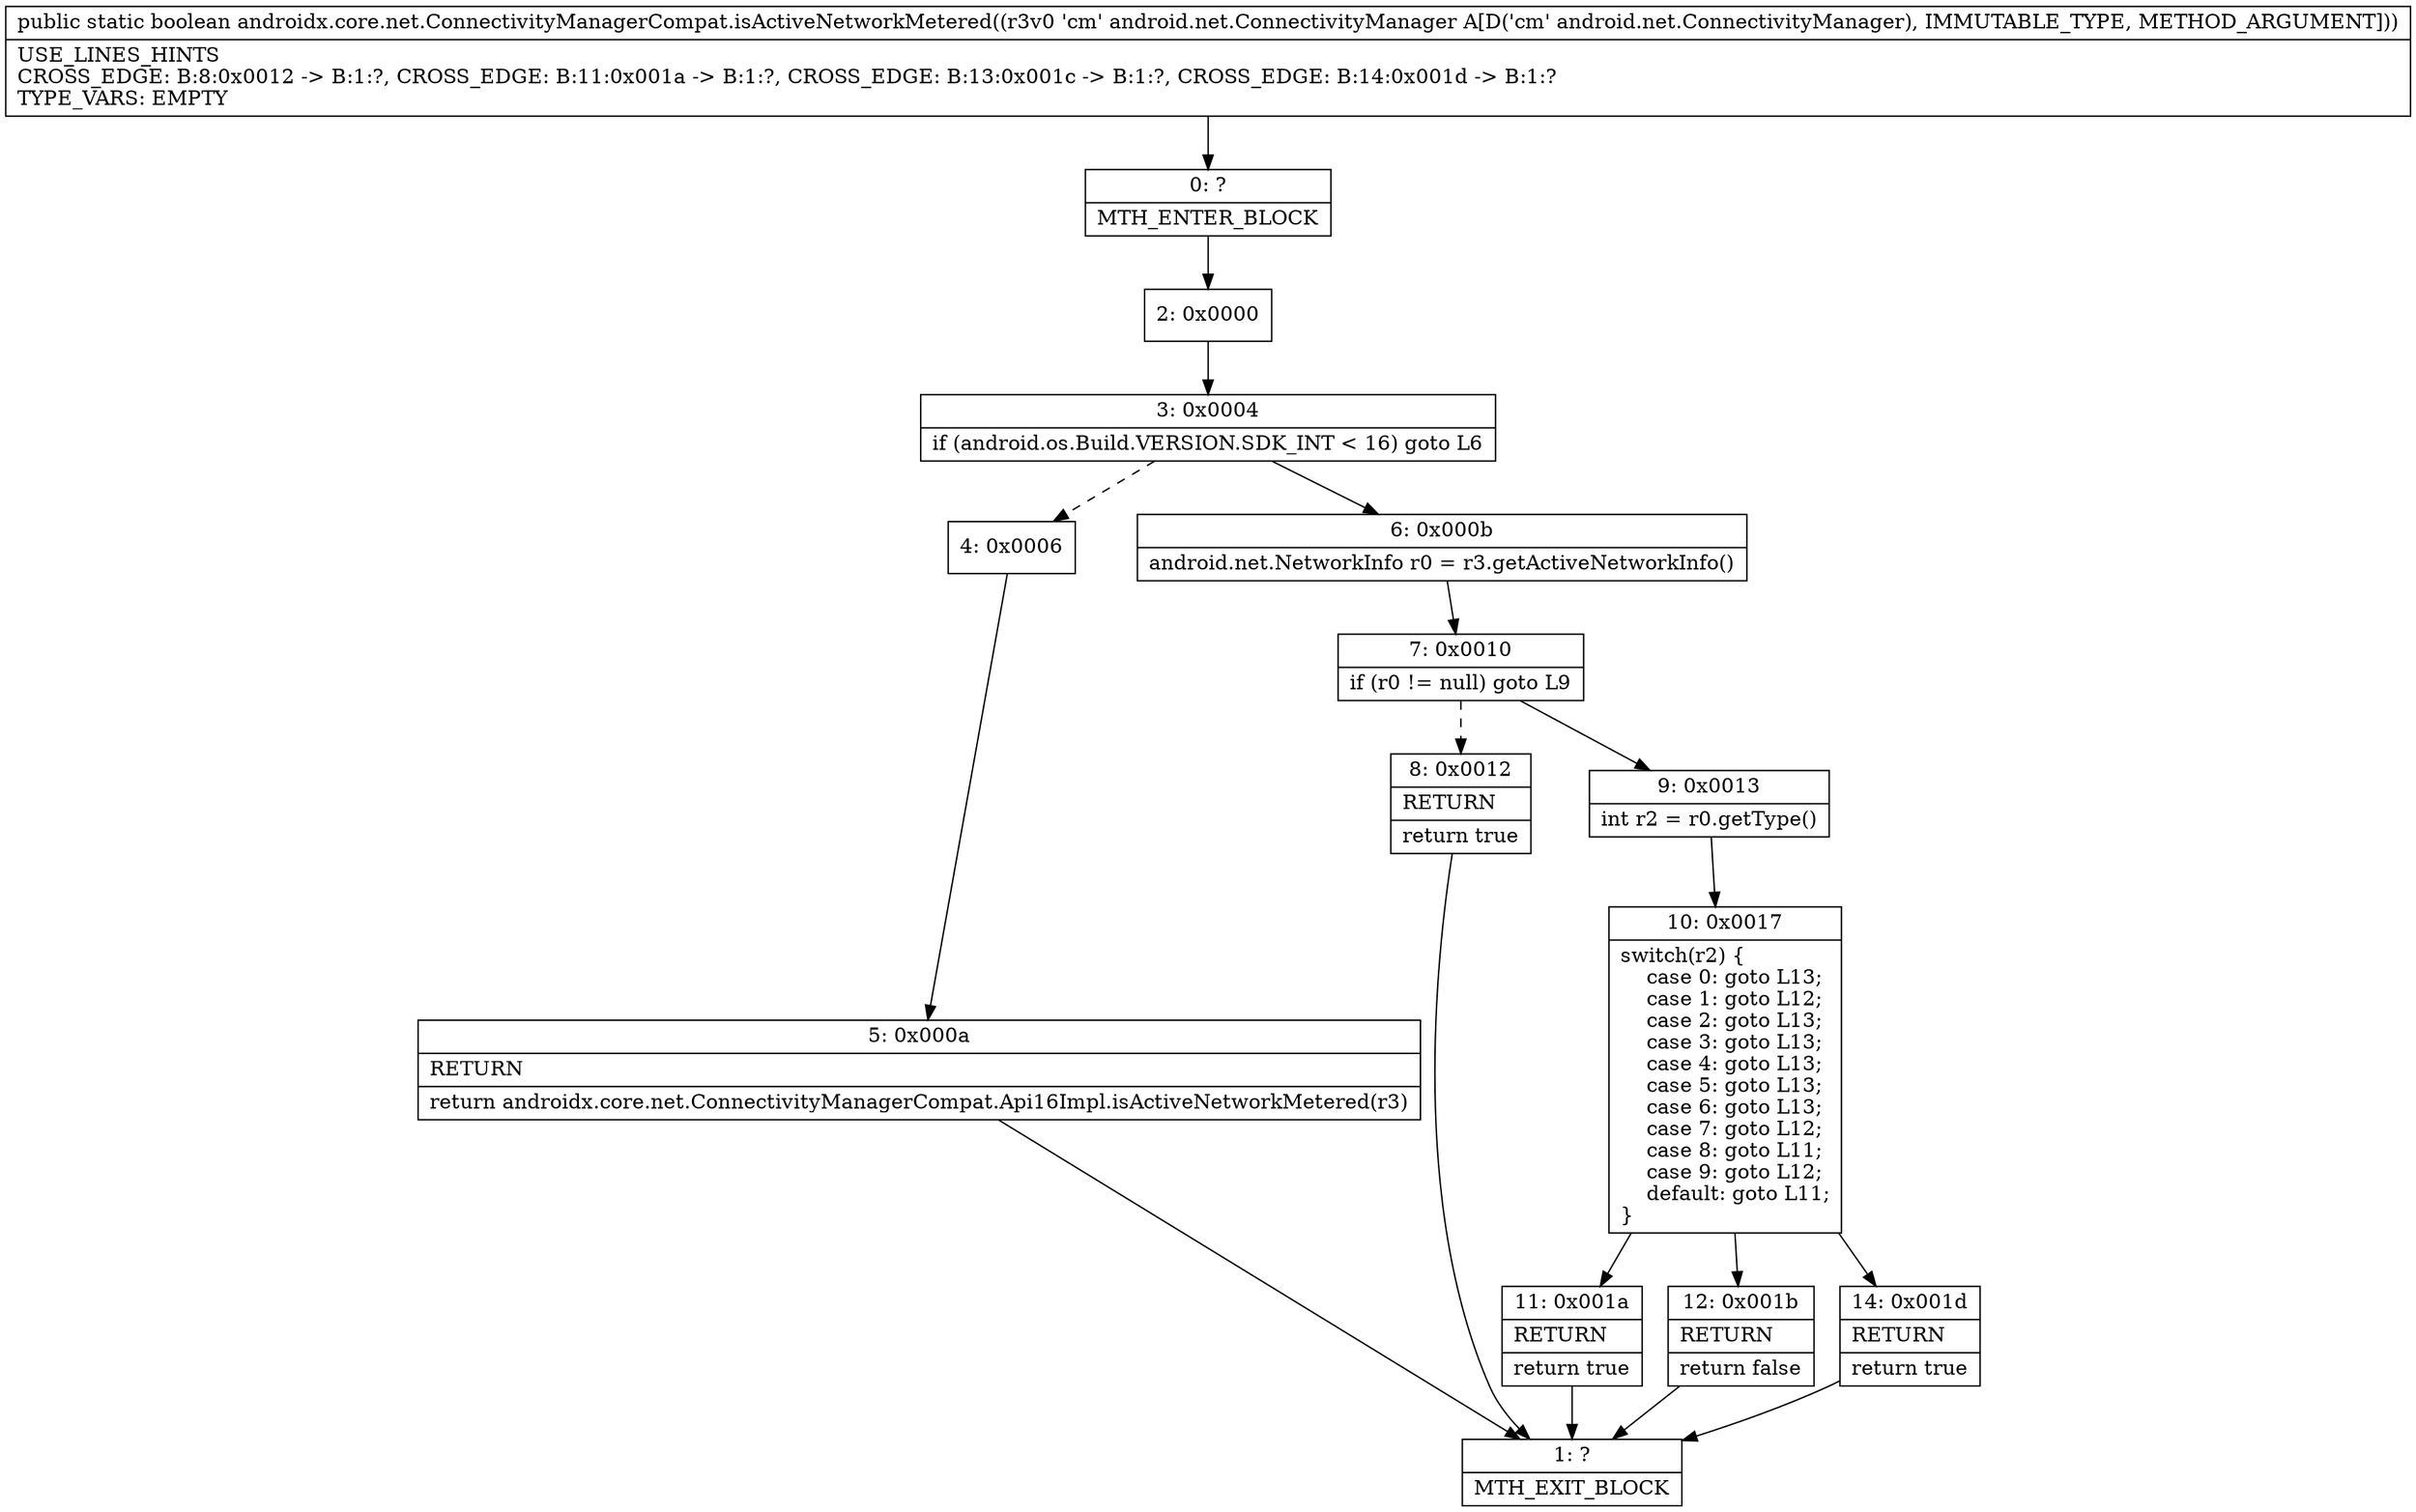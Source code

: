 digraph "CFG forandroidx.core.net.ConnectivityManagerCompat.isActiveNetworkMetered(Landroid\/net\/ConnectivityManager;)Z" {
Node_0 [shape=record,label="{0\:\ ?|MTH_ENTER_BLOCK\l}"];
Node_2 [shape=record,label="{2\:\ 0x0000}"];
Node_3 [shape=record,label="{3\:\ 0x0004|if (android.os.Build.VERSION.SDK_INT \< 16) goto L6\l}"];
Node_4 [shape=record,label="{4\:\ 0x0006}"];
Node_5 [shape=record,label="{5\:\ 0x000a|RETURN\l|return androidx.core.net.ConnectivityManagerCompat.Api16Impl.isActiveNetworkMetered(r3)\l}"];
Node_1 [shape=record,label="{1\:\ ?|MTH_EXIT_BLOCK\l}"];
Node_6 [shape=record,label="{6\:\ 0x000b|android.net.NetworkInfo r0 = r3.getActiveNetworkInfo()\l}"];
Node_7 [shape=record,label="{7\:\ 0x0010|if (r0 != null) goto L9\l}"];
Node_8 [shape=record,label="{8\:\ 0x0012|RETURN\l|return true\l}"];
Node_9 [shape=record,label="{9\:\ 0x0013|int r2 = r0.getType()\l}"];
Node_10 [shape=record,label="{10\:\ 0x0017|switch(r2) \{\l    case 0: goto L13;\l    case 1: goto L12;\l    case 2: goto L13;\l    case 3: goto L13;\l    case 4: goto L13;\l    case 5: goto L13;\l    case 6: goto L13;\l    case 7: goto L12;\l    case 8: goto L11;\l    case 9: goto L12;\l    default: goto L11;\l\}\l}"];
Node_11 [shape=record,label="{11\:\ 0x001a|RETURN\l|return true\l}"];
Node_12 [shape=record,label="{12\:\ 0x001b|RETURN\l|return false\l}"];
Node_14 [shape=record,label="{14\:\ 0x001d|RETURN\l|return true\l}"];
MethodNode[shape=record,label="{public static boolean androidx.core.net.ConnectivityManagerCompat.isActiveNetworkMetered((r3v0 'cm' android.net.ConnectivityManager A[D('cm' android.net.ConnectivityManager), IMMUTABLE_TYPE, METHOD_ARGUMENT]))  | USE_LINES_HINTS\lCROSS_EDGE: B:8:0x0012 \-\> B:1:?, CROSS_EDGE: B:11:0x001a \-\> B:1:?, CROSS_EDGE: B:13:0x001c \-\> B:1:?, CROSS_EDGE: B:14:0x001d \-\> B:1:?\lTYPE_VARS: EMPTY\l}"];
MethodNode -> Node_0;Node_0 -> Node_2;
Node_2 -> Node_3;
Node_3 -> Node_4[style=dashed];
Node_3 -> Node_6;
Node_4 -> Node_5;
Node_5 -> Node_1;
Node_6 -> Node_7;
Node_7 -> Node_8[style=dashed];
Node_7 -> Node_9;
Node_8 -> Node_1;
Node_9 -> Node_10;
Node_10 -> Node_11;
Node_10 -> Node_12;
Node_10 -> Node_14;
Node_11 -> Node_1;
Node_12 -> Node_1;
Node_14 -> Node_1;
}


